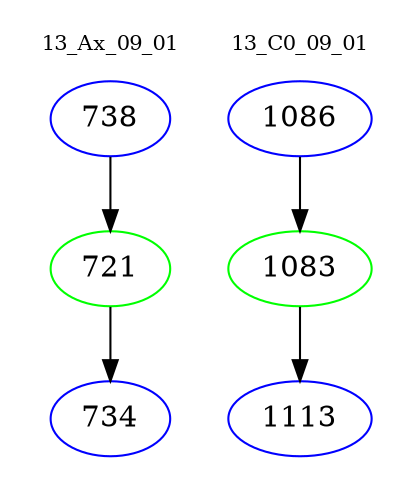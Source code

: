 digraph{
subgraph cluster_0 {
color = white
label = "13_Ax_09_01";
fontsize=10;
T0_738 [label="738", color="blue"]
T0_738 -> T0_721 [color="black"]
T0_721 [label="721", color="green"]
T0_721 -> T0_734 [color="black"]
T0_734 [label="734", color="blue"]
}
subgraph cluster_1 {
color = white
label = "13_C0_09_01";
fontsize=10;
T1_1086 [label="1086", color="blue"]
T1_1086 -> T1_1083 [color="black"]
T1_1083 [label="1083", color="green"]
T1_1083 -> T1_1113 [color="black"]
T1_1113 [label="1113", color="blue"]
}
}
